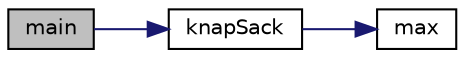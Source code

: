 digraph "main"
{
  edge [fontname="Helvetica",fontsize="10",labelfontname="Helvetica",labelfontsize="10"];
  node [fontname="Helvetica",fontsize="10",shape=record];
  rankdir="LR";
  Node1 [label="main",height=0.2,width=0.4,color="black", fillcolor="grey75", style="filled", fontcolor="black"];
  Node1 -> Node2 [color="midnightblue",fontsize="10",style="solid",fontname="Helvetica"];
  Node2 [label="knapSack",height=0.2,width=0.4,color="black", fillcolor="white", style="filled",URL="$Knapsack_8cpp.html#ad5998b2b0e1e3cc9d7eaa4151c45aabe"];
  Node2 -> Node3 [color="midnightblue",fontsize="10",style="solid",fontname="Helvetica"];
  Node3 [label="max",height=0.2,width=0.4,color="black", fillcolor="white", style="filled",URL="$Knapsack_8cpp.html#af082905f7eac6d03e92015146bbc1925"];
}
